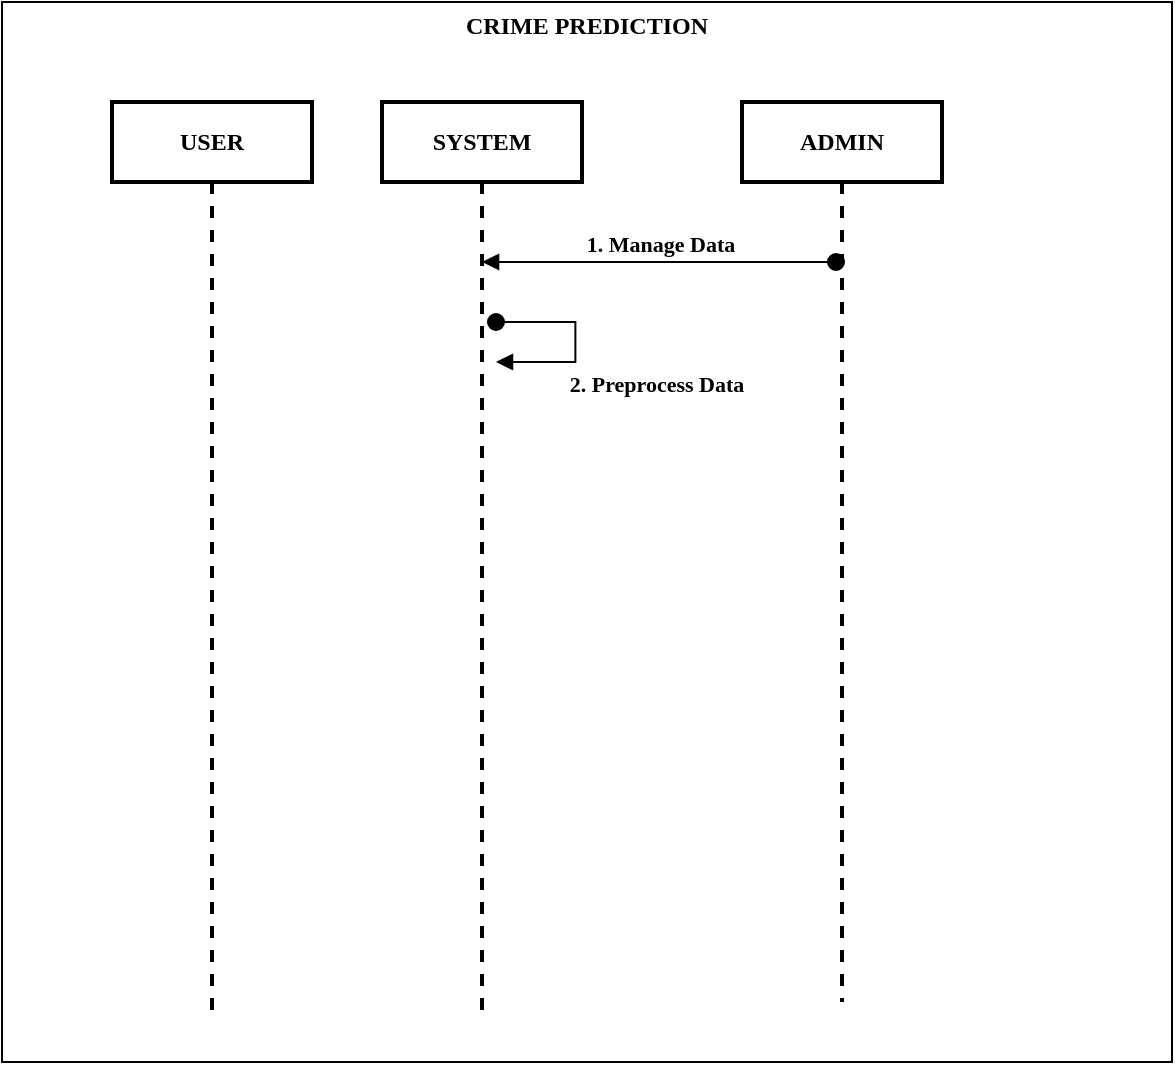 <mxfile version="24.2.5" type="github">
  <diagram name="Page-1" id="W1_9usUX-t7cK1rEpgE-">
    <mxGraphModel dx="1000" dy="497" grid="1" gridSize="10" guides="1" tooltips="1" connect="1" arrows="1" fold="1" page="1" pageScale="1" pageWidth="850" pageHeight="1100" math="0" shadow="0">
      <root>
        <mxCell id="0" />
        <mxCell id="1" parent="0" />
        <mxCell id="k5pazSggRhhLv66Wo6SQ-1" value="&lt;font face=&quot;Verdana&quot;&gt;CRIME PREDICTION&lt;/font&gt;" style="swimlane;whiteSpace=wrap;html=1;hachureGap=4;fontFamily=Architects Daughter;fontSource=https%3A%2F%2Ffonts.googleapis.com%2Fcss%3Ffamily%3DArchitects%2BDaughter;startSize=23;swimlaneLine=0;" vertex="1" parent="1">
          <mxGeometry x="133" y="40" width="585" height="530" as="geometry" />
        </mxCell>
        <mxCell id="k5pazSggRhhLv66Wo6SQ-4" value="&lt;font face=&quot;Verdana&quot;&gt;&lt;b&gt;ADMIN&lt;/b&gt;&lt;/font&gt;" style="shape=umlLifeline;perimeter=lifelinePerimeter;whiteSpace=wrap;html=1;container=1;dropTarget=0;collapsible=0;recursiveResize=0;outlineConnect=0;portConstraint=eastwest;newEdgeStyle={&quot;edgeStyle&quot;:&quot;elbowEdgeStyle&quot;,&quot;elbow&quot;:&quot;vertical&quot;,&quot;curved&quot;:0,&quot;rounded&quot;:0};hachureGap=4;fontFamily=Architects Daughter;fontSource=https%3A%2F%2Ffonts.googleapis.com%2Fcss%3Ffamily%3DArchitects%2BDaughter;strokeWidth=2;" vertex="1" parent="k5pazSggRhhLv66Wo6SQ-1">
          <mxGeometry x="370" y="50" width="100" height="450" as="geometry" />
        </mxCell>
        <mxCell id="k5pazSggRhhLv66Wo6SQ-2" value="&lt;font face=&quot;Verdana&quot;&gt;&lt;b&gt;USER&lt;/b&gt;&lt;/font&gt;" style="shape=umlLifeline;perimeter=lifelinePerimeter;whiteSpace=wrap;html=1;container=1;dropTarget=0;collapsible=0;recursiveResize=0;outlineConnect=0;portConstraint=eastwest;newEdgeStyle={&quot;edgeStyle&quot;:&quot;elbowEdgeStyle&quot;,&quot;elbow&quot;:&quot;vertical&quot;,&quot;curved&quot;:0,&quot;rounded&quot;:0};hachureGap=4;fontFamily=Architects Daughter;fontSource=https%3A%2F%2Ffonts.googleapis.com%2Fcss%3Ffamily%3DArchitects%2BDaughter;strokeWidth=2;" vertex="1" parent="k5pazSggRhhLv66Wo6SQ-1">
          <mxGeometry x="55" y="50" width="100" height="460" as="geometry" />
        </mxCell>
        <mxCell id="k5pazSggRhhLv66Wo6SQ-3" value="&lt;font face=&quot;Verdana&quot;&gt;&lt;b&gt;SYSTEM&lt;/b&gt;&lt;/font&gt;" style="shape=umlLifeline;perimeter=lifelinePerimeter;whiteSpace=wrap;html=1;container=1;dropTarget=0;collapsible=0;recursiveResize=0;outlineConnect=0;portConstraint=eastwest;newEdgeStyle={&quot;edgeStyle&quot;:&quot;elbowEdgeStyle&quot;,&quot;elbow&quot;:&quot;vertical&quot;,&quot;curved&quot;:0,&quot;rounded&quot;:0};hachureGap=4;fontFamily=Architects Daughter;fontSource=https%3A%2F%2Ffonts.googleapis.com%2Fcss%3Ffamily%3DArchitects%2BDaughter;strokeWidth=2;" vertex="1" parent="k5pazSggRhhLv66Wo6SQ-1">
          <mxGeometry x="190" y="50" width="100" height="460" as="geometry" />
        </mxCell>
        <mxCell id="k5pazSggRhhLv66Wo6SQ-5" value="&lt;font face=&quot;Verdana&quot;&gt;&lt;b&gt;1.&amp;nbsp;&lt;/b&gt;&lt;/font&gt;&lt;b style=&quot;font-family: Verdana;&quot;&gt;Manage Data&lt;/b&gt;" style="html=1;verticalAlign=bottom;startArrow=oval;startFill=1;endArrow=block;startSize=8;curved=0;rounded=0;hachureGap=4;fontFamily=Architects Daughter;fontSource=https%3A%2F%2Ffonts.googleapis.com%2Fcss%3Ffamily%3DArchitects%2BDaughter;" edge="1" parent="k5pazSggRhhLv66Wo6SQ-1">
          <mxGeometry width="60" relative="1" as="geometry">
            <mxPoint x="417" y="130" as="sourcePoint" />
            <mxPoint x="240.048" y="130" as="targetPoint" />
          </mxGeometry>
        </mxCell>
        <mxCell id="k5pazSggRhhLv66Wo6SQ-7" value="&lt;font face=&quot;Verdana&quot;&gt;&lt;b&gt;2. Preprocess Data&lt;/b&gt;&lt;/font&gt;" style="html=1;verticalAlign=bottom;startArrow=oval;startFill=1;endArrow=block;startSize=8;curved=0;rounded=0;hachureGap=4;fontFamily=Architects Daughter;fontSource=https%3A%2F%2Ffonts.googleapis.com%2Fcss%3Ffamily%3DArchitects%2BDaughter;" edge="1" parent="k5pazSggRhhLv66Wo6SQ-1">
          <mxGeometry x="0.201" y="45" width="60" relative="1" as="geometry">
            <mxPoint x="247.0" y="160" as="sourcePoint" />
            <mxPoint x="247.0" y="180" as="targetPoint" />
            <Array as="points">
              <mxPoint x="286.69" y="160" />
              <mxPoint x="286.69" y="180" />
            </Array>
            <mxPoint x="40" y="-25" as="offset" />
          </mxGeometry>
        </mxCell>
      </root>
    </mxGraphModel>
  </diagram>
</mxfile>
